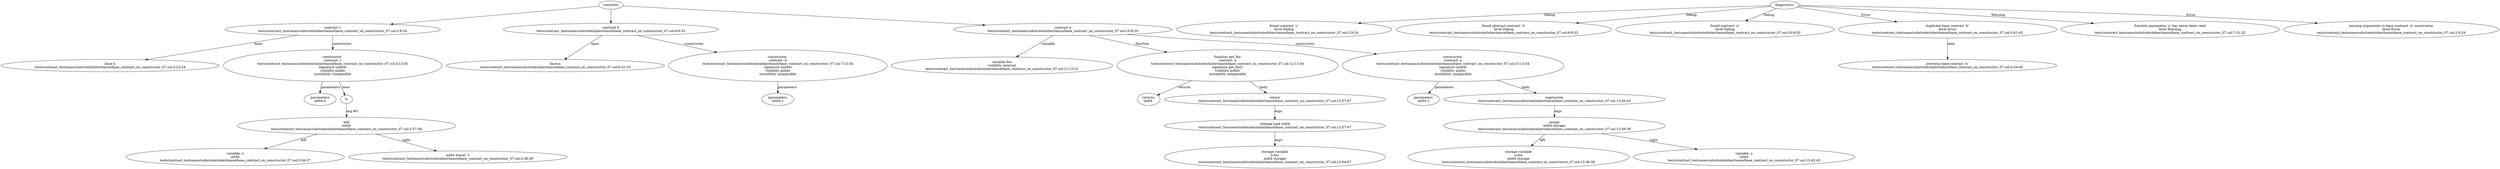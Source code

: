 strict digraph "tests/contract_testcases/substrate/inheritance/base_contract_on_constructor_07.sol" {
	contract [label="contract c\ntests/contract_testcases/substrate/inheritance/base_contract_on_constructor_07.sol:2:9-24"]
	base [label="base b\ntests/contract_testcases/substrate/inheritance/base_contract_on_constructor_07.sol:2:23-24"]
	node_3 [label="constructor \ncontract: c\ntests/contract_testcases/substrate/inheritance/base_contract_on_constructor_07.sol:3:13-45\nsignature (int64)\nvisibility public\nmutability nonpayable"]
	parameters [label="parameters\nint64 x"]
	b [label="b"]
	add [label="add\nint64\ntests/contract_testcases/substrate/inheritance/base_contract_on_constructor_07.sol:3:37-38"]
	variable [label="variable: x\nint64\ntests/contract_testcases/substrate/inheritance/base_contract_on_constructor_07.sol:3:36-37"]
	number_literal [label="int64 literal: 3\ntests/contract_testcases/substrate/inheritance/base_contract_on_constructor_07.sol:3:38-39"]
	contract_9 [label="contract b\ntests/contract_testcases/substrate/inheritance/base_contract_on_constructor_07.sol:6:9-33"]
	base_10 [label="base a\ntests/contract_testcases/substrate/inheritance/base_contract_on_constructor_07.sol:6:32-33"]
	node_11 [label="constructor \ncontract: b\ntests/contract_testcases/substrate/inheritance/base_contract_on_constructor_07.sol:7:13-34\nsignature (int64)\nvisibility public\nmutability nonpayable"]
	parameters_12 [label="parameters\nint64 y"]
	contract_13 [label="contract a\ntests/contract_testcases/substrate/inheritance/base_contract_on_constructor_07.sol:10:9-20"]
	var [label="variable foo\nvisibility internal\ntests/contract_testcases/substrate/inheritance/base_contract_on_constructor_07.sol:11:13-22"]
	get_foo [label="function get_foo\ncontract: a\ntests/contract_testcases/substrate/inheritance/base_contract_on_constructor_07.sol:12:13-54\nsignature get_foo()\nvisibility public\nmutability nonpayable"]
	returns [label="returns\nint64 "]
	return [label="return\ntests/contract_testcases/substrate/inheritance/base_contract_on_constructor_07.sol:12:57-67"]
	storage_load [label="storage load int64\ntests/contract_testcases/substrate/inheritance/base_contract_on_constructor_07.sol:12:57-67"]
	storage_var [label="storage variable\na.foo\nint64 storage\ntests/contract_testcases/substrate/inheritance/base_contract_on_constructor_07.sol:12:64-67"]
	node_20 [label="constructor \ncontract: a\ntests/contract_testcases/substrate/inheritance/base_contract_on_constructor_07.sol:13:13-34\nsignature (int64)\nvisibility public\nmutability nonpayable"]
	parameters_21 [label="parameters\nint64 z"]
	expr [label="expression\ntests/contract_testcases/substrate/inheritance/base_contract_on_constructor_07.sol:13:36-43"]
	assign [label="assign\nint64 storage\ntests/contract_testcases/substrate/inheritance/base_contract_on_constructor_07.sol:13:36-39"]
	storage_var_24 [label="storage variable\na.foo\nint64 storage\ntests/contract_testcases/substrate/inheritance/base_contract_on_constructor_07.sol:13:36-39"]
	variable_25 [label="variable: z\nint64\ntests/contract_testcases/substrate/inheritance/base_contract_on_constructor_07.sol:13:42-43"]
	diagnostic [label="found contract ‘c’\nlevel Debug\ntests/contract_testcases/substrate/inheritance/base_contract_on_constructor_07.sol:2:9-24"]
	diagnostic_28 [label="found abstract contract ‘b’\nlevel Debug\ntests/contract_testcases/substrate/inheritance/base_contract_on_constructor_07.sol:6:9-33"]
	diagnostic_29 [label="found contract ‘a’\nlevel Debug\ntests/contract_testcases/substrate/inheritance/base_contract_on_constructor_07.sol:10:9-20"]
	diagnostic_30 [label="duplicate base contract ‘b’\nlevel Error\ntests/contract_testcases/substrate/inheritance/base_contract_on_constructor_07.sol:3:41-45"]
	note [label="previous base contract ‘b’\ntests/contract_testcases/substrate/inheritance/base_contract_on_constructor_07.sol:3:34-40"]
	diagnostic_32 [label="function parameter ‘y‘ has never been read\nlevel Warning\ntests/contract_testcases/substrate/inheritance/base_contract_on_constructor_07.sol:7:31-32"]
	diagnostic_33 [label="missing arguments to base contract ‘a’ constructor\nlevel Error\ntests/contract_testcases/substrate/inheritance/base_contract_on_constructor_07.sol:2:9-24"]
	contracts -> contract
	contract -> base [label="base"]
	contract -> node_3 [label="constructor"]
	node_3 -> parameters [label="parameters"]
	node_3 -> b [label="base"]
	b -> add [label="arg #0"]
	add -> variable [label="left"]
	add -> number_literal [label="right"]
	contracts -> contract_9
	contract_9 -> base_10 [label="base"]
	contract_9 -> node_11 [label="constructor"]
	node_11 -> parameters_12 [label="parameters"]
	contracts -> contract_13
	contract_13 -> var [label="variable"]
	contract_13 -> get_foo [label="function"]
	get_foo -> returns [label="returns"]
	get_foo -> return [label="body"]
	return -> storage_load [label="expr"]
	storage_load -> storage_var [label="expr"]
	contract_13 -> node_20 [label="constructor"]
	node_20 -> parameters_21 [label="parameters"]
	node_20 -> expr [label="body"]
	expr -> assign [label="expr"]
	assign -> storage_var_24 [label="left"]
	assign -> variable_25 [label="right"]
	diagnostics -> diagnostic [label="Debug"]
	diagnostics -> diagnostic_28 [label="Debug"]
	diagnostics -> diagnostic_29 [label="Debug"]
	diagnostics -> diagnostic_30 [label="Error"]
	diagnostic_30 -> note [label="note"]
	diagnostics -> diagnostic_32 [label="Warning"]
	diagnostics -> diagnostic_33 [label="Error"]
}
